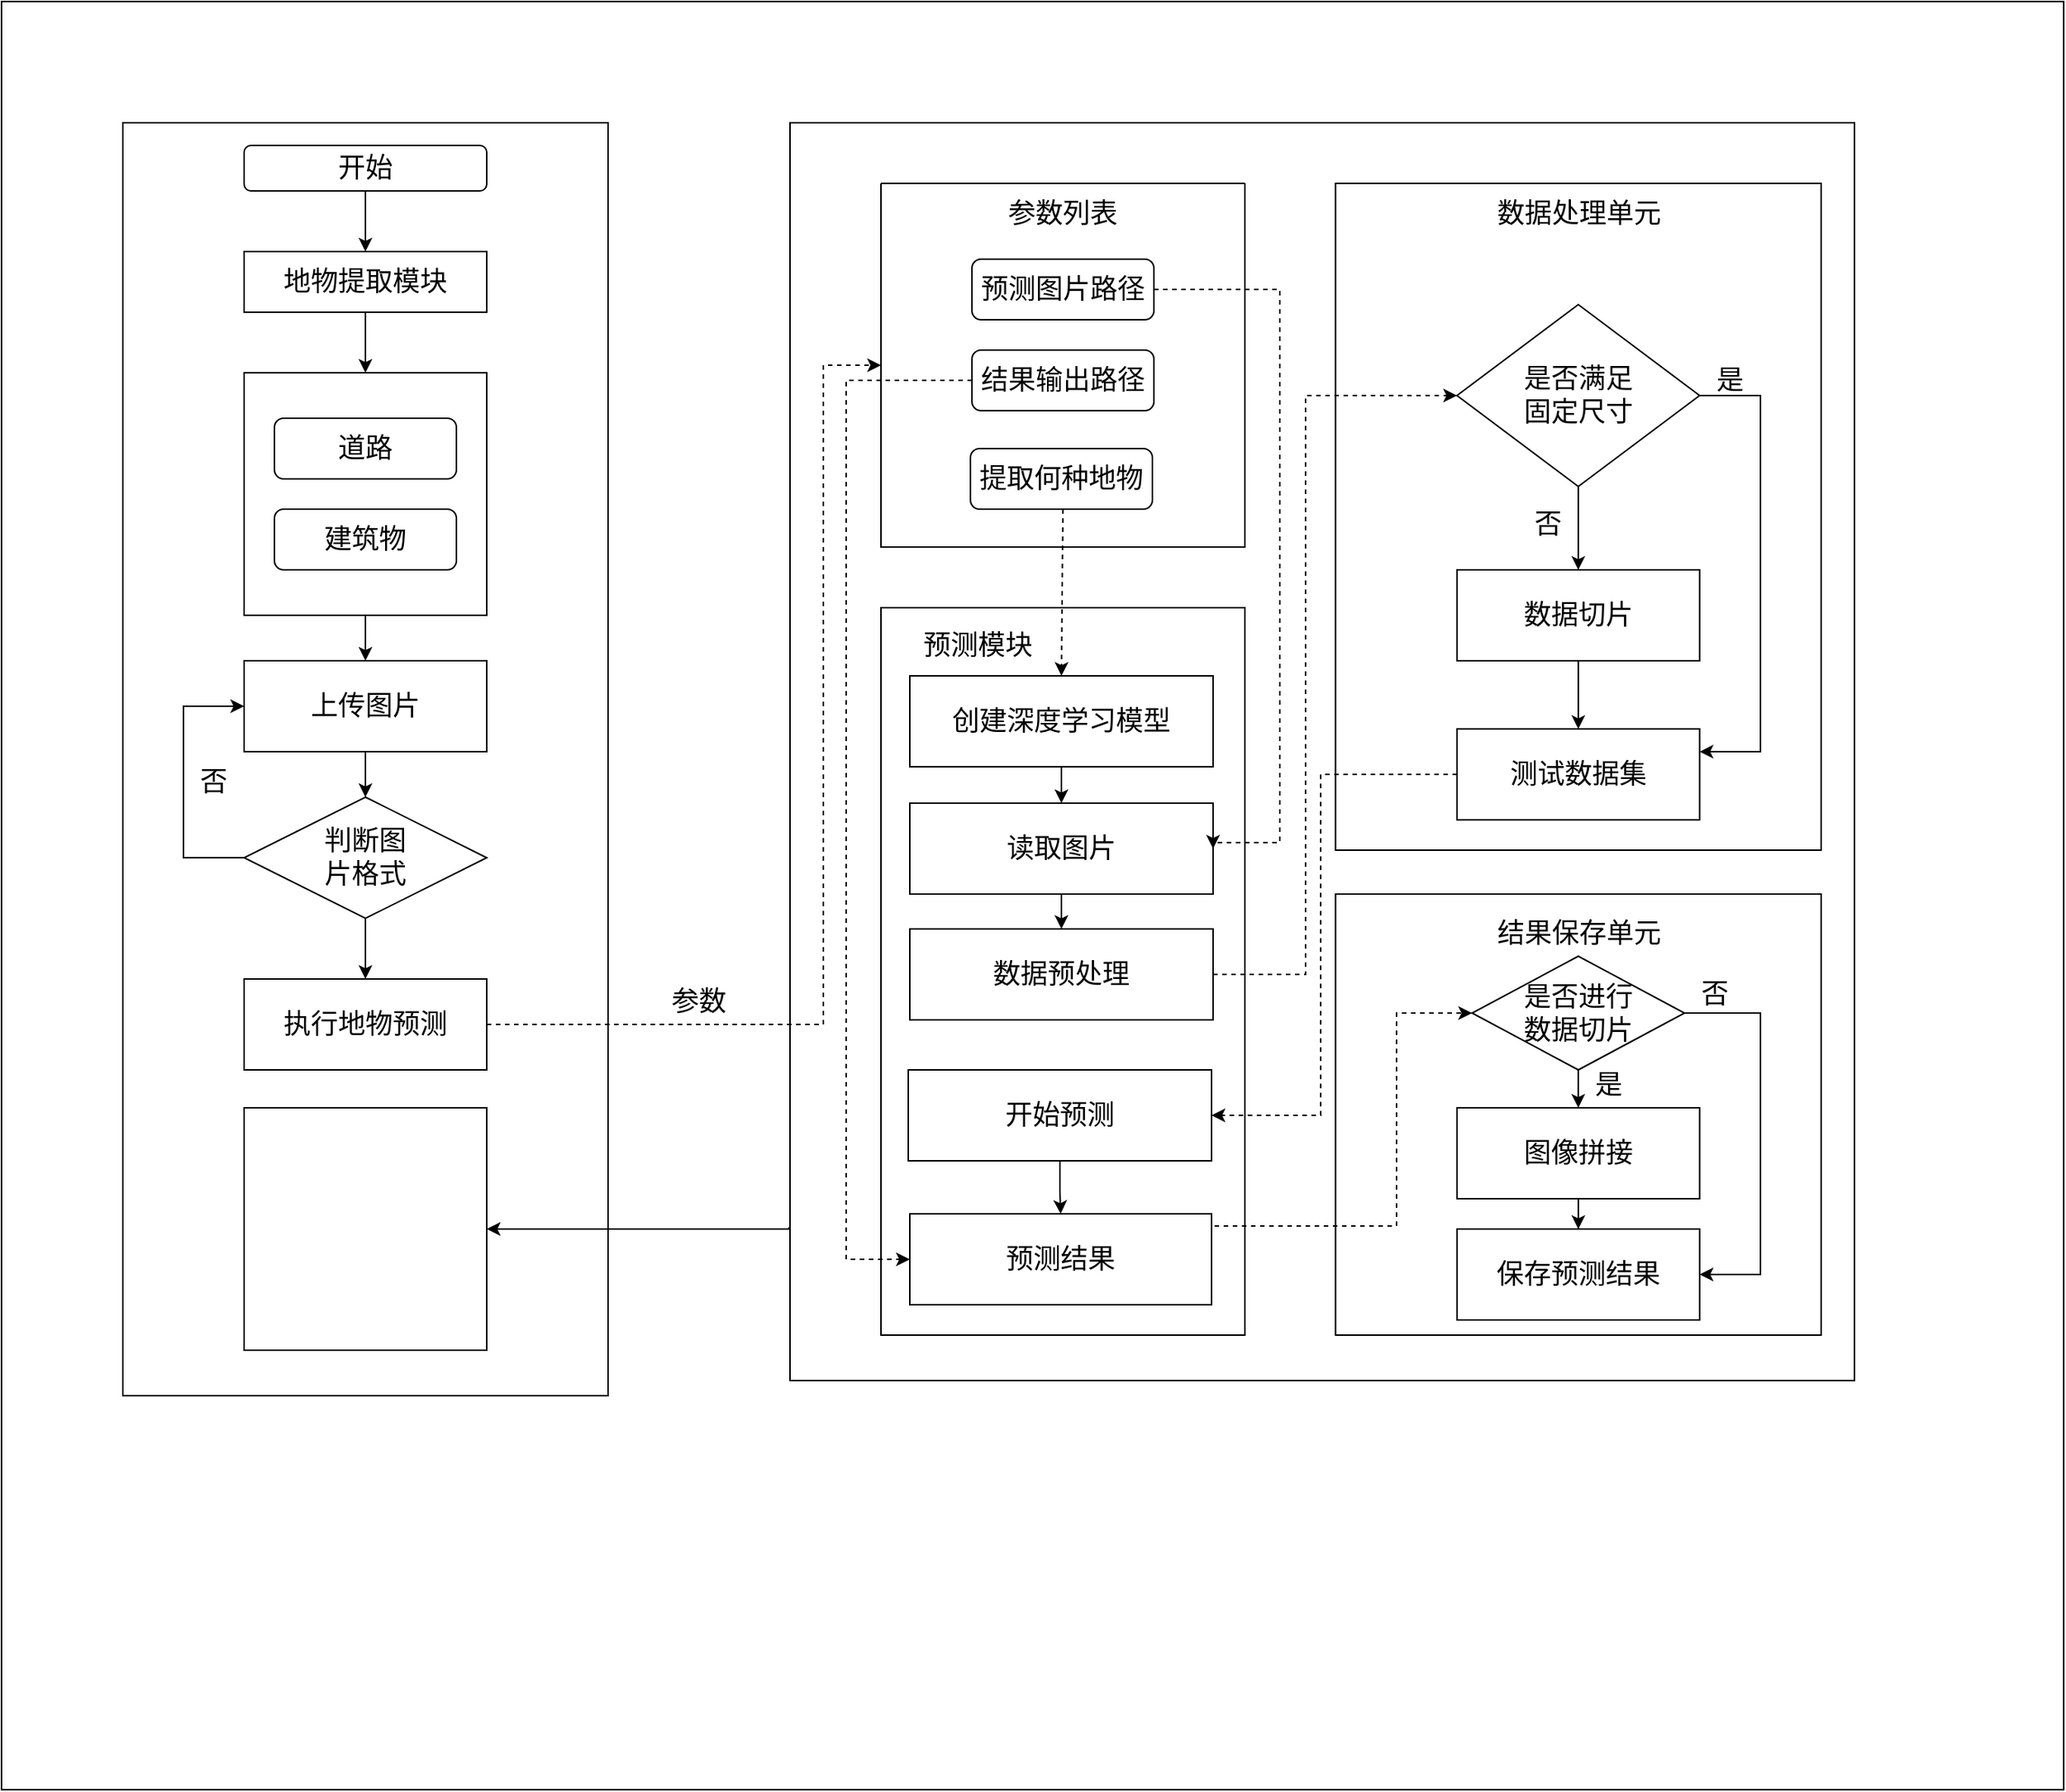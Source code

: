 <mxfile version="14.9.8" type="github">
  <diagram id="6-BAD-gwgn_3kW2ObFdZ" name="Page-1">
    <mxGraphModel dx="1730" dy="912" grid="1" gridSize="10" guides="1" tooltips="1" connect="1" arrows="1" fold="1" page="1" pageScale="1" pageWidth="827" pageHeight="1169" background="#FFFFFF" math="0" shadow="0">
      <root>
        <mxCell id="0" />
        <mxCell id="1" parent="0" />
        <mxCell id="iankHsI5JTnCmlIuYej3-14" value="" style="rounded=0;whiteSpace=wrap;html=1;strokeColor=#000000;fillColor=none;gradientColor=#ffffff;" vertex="1" parent="1">
          <mxGeometry x="879.76" y="589" width="320.25" height="291" as="geometry" />
        </mxCell>
        <mxCell id="iankHsI5JTnCmlIuYej3-1" value="" style="rounded=0;whiteSpace=wrap;html=1;strokeColor=#000000;fillColor=none;gradientColor=#ffffff;gradientDirection=north;" vertex="1" parent="1">
          <mxGeometry width="1360" height="1180" as="geometry" />
        </mxCell>
        <mxCell id="rNObOVmtCFIQCvwkpGzT-17" value="" style="rounded=0;whiteSpace=wrap;html=1;gradientColor=#ffffff;fillColor=none;" parent="1" vertex="1">
          <mxGeometry x="520" y="80" width="702" height="830" as="geometry" />
        </mxCell>
        <mxCell id="rNObOVmtCFIQCvwkpGzT-55" value="" style="rounded=0;whiteSpace=wrap;html=1;strokeColor=#000000;fillColor=none;gradientColor=#ffffff;" parent="1" vertex="1">
          <mxGeometry x="879.75" y="120" width="320.25" height="440" as="geometry" />
        </mxCell>
        <mxCell id="rNObOVmtCFIQCvwkpGzT-16" value="" style="rounded=0;whiteSpace=wrap;html=1;gradientColor=#ffffff;gradientDirection=north;fillColor=none;" parent="1" vertex="1">
          <mxGeometry x="80" y="80" width="320" height="840" as="geometry" />
        </mxCell>
        <mxCell id="rNObOVmtCFIQCvwkpGzT-3" value="" style="edgeStyle=none;rounded=0;orthogonalLoop=1;jettySize=auto;html=1;" parent="1" source="rNObOVmtCFIQCvwkpGzT-1" target="rNObOVmtCFIQCvwkpGzT-2" edge="1">
          <mxGeometry relative="1" as="geometry" />
        </mxCell>
        <mxCell id="rNObOVmtCFIQCvwkpGzT-1" value="&lt;font style=&quot;font-size: 18px&quot;&gt;开始&lt;/font&gt;" style="rounded=1;whiteSpace=wrap;html=1;" parent="1" vertex="1">
          <mxGeometry x="160" y="95" width="160" height="30" as="geometry" />
        </mxCell>
        <mxCell id="rNObOVmtCFIQCvwkpGzT-7" value="" style="edgeStyle=none;rounded=0;orthogonalLoop=1;jettySize=auto;html=1;entryX=0.5;entryY=0;entryDx=0;entryDy=0;" parent="1" source="rNObOVmtCFIQCvwkpGzT-2" target="rNObOVmtCFIQCvwkpGzT-4" edge="1">
          <mxGeometry relative="1" as="geometry" />
        </mxCell>
        <mxCell id="rNObOVmtCFIQCvwkpGzT-2" value="&lt;font style=&quot;font-size: 18px&quot;&gt;地物提取模块&lt;/font&gt;" style="rounded=0;whiteSpace=wrap;html=1;" parent="1" vertex="1">
          <mxGeometry x="160" y="165" width="160" height="40" as="geometry" />
        </mxCell>
        <mxCell id="rNObOVmtCFIQCvwkpGzT-9" value="" style="edgeStyle=none;rounded=0;orthogonalLoop=1;jettySize=auto;html=1;" parent="1" source="rNObOVmtCFIQCvwkpGzT-4" target="rNObOVmtCFIQCvwkpGzT-8" edge="1">
          <mxGeometry relative="1" as="geometry" />
        </mxCell>
        <mxCell id="rNObOVmtCFIQCvwkpGzT-4" value="" style="whiteSpace=wrap;html=1;aspect=fixed;" parent="1" vertex="1">
          <mxGeometry x="160" y="245" width="160" height="160" as="geometry" />
        </mxCell>
        <mxCell id="rNObOVmtCFIQCvwkpGzT-5" value="&lt;font style=&quot;font-size: 18px&quot;&gt;道路&lt;/font&gt;" style="rounded=1;whiteSpace=wrap;html=1;" parent="1" vertex="1">
          <mxGeometry x="180" y="275" width="120" height="40" as="geometry" />
        </mxCell>
        <mxCell id="rNObOVmtCFIQCvwkpGzT-6" value="&lt;font style=&quot;font-size: 18px&quot;&gt;建筑物&lt;/font&gt;" style="rounded=1;whiteSpace=wrap;html=1;" parent="1" vertex="1">
          <mxGeometry x="180" y="335" width="120" height="40" as="geometry" />
        </mxCell>
        <mxCell id="rNObOVmtCFIQCvwkpGzT-11" value="" style="edgeStyle=none;rounded=0;orthogonalLoop=1;jettySize=auto;html=1;" parent="1" source="rNObOVmtCFIQCvwkpGzT-8" target="rNObOVmtCFIQCvwkpGzT-10" edge="1">
          <mxGeometry relative="1" as="geometry" />
        </mxCell>
        <mxCell id="rNObOVmtCFIQCvwkpGzT-8" value="&lt;font style=&quot;font-size: 18px&quot;&gt;上传图片&lt;/font&gt;" style="whiteSpace=wrap;html=1;" parent="1" vertex="1">
          <mxGeometry x="160" y="435" width="160" height="60" as="geometry" />
        </mxCell>
        <mxCell id="rNObOVmtCFIQCvwkpGzT-12" style="edgeStyle=orthogonalEdgeStyle;rounded=0;orthogonalLoop=1;jettySize=auto;html=1;exitX=0;exitY=0.5;exitDx=0;exitDy=0;entryX=0;entryY=0.5;entryDx=0;entryDy=0;" parent="1" source="rNObOVmtCFIQCvwkpGzT-10" target="rNObOVmtCFIQCvwkpGzT-8" edge="1">
          <mxGeometry relative="1" as="geometry">
            <Array as="points">
              <mxPoint x="120" y="565" />
              <mxPoint x="120" y="465" />
            </Array>
          </mxGeometry>
        </mxCell>
        <mxCell id="rNObOVmtCFIQCvwkpGzT-15" value="" style="edgeStyle=orthogonalEdgeStyle;rounded=0;orthogonalLoop=1;jettySize=auto;html=1;" parent="1" source="rNObOVmtCFIQCvwkpGzT-10" target="rNObOVmtCFIQCvwkpGzT-14" edge="1">
          <mxGeometry relative="1" as="geometry" />
        </mxCell>
        <mxCell id="rNObOVmtCFIQCvwkpGzT-10" value="&lt;font style=&quot;font-size: 18px&quot;&gt;判断图&lt;br&gt;片格式&lt;/font&gt;" style="rhombus;whiteSpace=wrap;html=1;" parent="1" vertex="1">
          <mxGeometry x="160" y="525" width="160" height="80" as="geometry" />
        </mxCell>
        <mxCell id="rNObOVmtCFIQCvwkpGzT-13" value="&lt;font style=&quot;font-size: 18px&quot;&gt;否&lt;/font&gt;" style="text;html=1;strokeColor=none;fillColor=none;align=center;verticalAlign=middle;whiteSpace=wrap;rounded=0;" parent="1" vertex="1">
          <mxGeometry x="120" y="505" width="40" height="20" as="geometry" />
        </mxCell>
        <mxCell id="rNObOVmtCFIQCvwkpGzT-14" value="&lt;font style=&quot;font-size: 18px&quot;&gt;执行地物预测&lt;/font&gt;" style="whiteSpace=wrap;html=1;" parent="1" vertex="1">
          <mxGeometry x="160" y="645" width="160" height="60" as="geometry" />
        </mxCell>
        <mxCell id="rNObOVmtCFIQCvwkpGzT-19" value="" style="swimlane;startSize=0;gradientColor=#ffffff;" parent="1" vertex="1">
          <mxGeometry x="580" y="120" width="240" height="240" as="geometry">
            <mxRectangle x="520" y="95" width="50" height="40" as="alternateBounds" />
          </mxGeometry>
        </mxCell>
        <mxCell id="rNObOVmtCFIQCvwkpGzT-20" value="&lt;font style=&quot;font-size: 18px&quot;&gt;预测图片路径&lt;/font&gt;" style="rounded=1;whiteSpace=wrap;html=1;gradientColor=#ffffff;" parent="rNObOVmtCFIQCvwkpGzT-19" vertex="1">
          <mxGeometry x="60" y="50" width="120" height="40" as="geometry" />
        </mxCell>
        <mxCell id="rNObOVmtCFIQCvwkpGzT-21" value="&lt;font style=&quot;font-size: 18px&quot;&gt;结果输出路径&lt;/font&gt;" style="rounded=1;whiteSpace=wrap;html=1;gradientColor=#ffffff;" parent="rNObOVmtCFIQCvwkpGzT-19" vertex="1">
          <mxGeometry x="60" y="110" width="120" height="40" as="geometry" />
        </mxCell>
        <mxCell id="rNObOVmtCFIQCvwkpGzT-38" value="&lt;font style=&quot;font-size: 18px&quot;&gt;参数列表&lt;/font&gt;" style="text;html=1;strokeColor=none;align=center;verticalAlign=middle;whiteSpace=wrap;rounded=0;fillColor=#ffffff;" parent="rNObOVmtCFIQCvwkpGzT-19" vertex="1">
          <mxGeometry x="75" y="10" width="90" height="20" as="geometry" />
        </mxCell>
        <mxCell id="rNObOVmtCFIQCvwkpGzT-23" style="edgeStyle=orthogonalEdgeStyle;rounded=0;orthogonalLoop=1;jettySize=auto;html=1;entryX=0;entryY=0.5;entryDx=0;entryDy=0;dashed=1;" parent="1" target="rNObOVmtCFIQCvwkpGzT-19" edge="1">
          <mxGeometry relative="1" as="geometry">
            <mxPoint x="320" y="675" as="sourcePoint" />
            <mxPoint x="440" y="400" as="targetPoint" />
            <Array as="points">
              <mxPoint x="542" y="675" />
              <mxPoint x="542" y="240" />
            </Array>
          </mxGeometry>
        </mxCell>
        <mxCell id="rNObOVmtCFIQCvwkpGzT-24" value="&lt;font style=&quot;font-size: 18px&quot;&gt;参数&lt;/font&gt;" style="text;html=1;strokeColor=none;fillColor=none;align=center;verticalAlign=middle;whiteSpace=wrap;rounded=0;" parent="1" vertex="1">
          <mxGeometry x="440" y="650" width="40" height="20" as="geometry" />
        </mxCell>
        <mxCell id="rNObOVmtCFIQCvwkpGzT-39" value="" style="rounded=0;whiteSpace=wrap;html=1;strokeColor=#000000;fillColor=none;gradientColor=#ffffff;" parent="1" vertex="1">
          <mxGeometry x="580" y="400" width="240" height="480" as="geometry" />
        </mxCell>
        <mxCell id="rNObOVmtCFIQCvwkpGzT-22" value="&lt;span style=&quot;font-size: 18px&quot;&gt;提取何种地物&lt;/span&gt;" style="rounded=1;whiteSpace=wrap;html=1;gradientColor=#ffffff;" parent="1" vertex="1">
          <mxGeometry x="639" y="295" width="120" height="40" as="geometry" />
        </mxCell>
        <mxCell id="rNObOVmtCFIQCvwkpGzT-41" value="" style="edgeStyle=orthogonalEdgeStyle;rounded=0;orthogonalLoop=1;jettySize=auto;html=1;strokeColor=#000000;" parent="1" source="rNObOVmtCFIQCvwkpGzT-31" target="rNObOVmtCFIQCvwkpGzT-36" edge="1">
          <mxGeometry relative="1" as="geometry" />
        </mxCell>
        <mxCell id="rNObOVmtCFIQCvwkpGzT-31" value="&lt;font style=&quot;font-size: 18px&quot;&gt;创建深度学习模型&lt;/font&gt;" style="rounded=0;whiteSpace=wrap;html=1;fillColor=none;gradientColor=#ffffff;" parent="1" vertex="1">
          <mxGeometry x="599" y="445" width="200" height="60" as="geometry" />
        </mxCell>
        <mxCell id="rNObOVmtCFIQCvwkpGzT-32" value="" style="endArrow=classic;html=1;entryX=0.5;entryY=0;entryDx=0;entryDy=0;dashed=1;" parent="1" target="rNObOVmtCFIQCvwkpGzT-31" edge="1">
          <mxGeometry width="50" height="50" relative="1" as="geometry">
            <mxPoint x="700" y="335" as="sourcePoint" />
            <mxPoint x="699" y="395" as="targetPoint" />
          </mxGeometry>
        </mxCell>
        <mxCell id="rNObOVmtCFIQCvwkpGzT-48" value="" style="edgeStyle=orthogonalEdgeStyle;rounded=0;orthogonalLoop=1;jettySize=auto;html=1;strokeColor=#000000;" parent="1" source="rNObOVmtCFIQCvwkpGzT-36" target="rNObOVmtCFIQCvwkpGzT-47" edge="1">
          <mxGeometry relative="1" as="geometry" />
        </mxCell>
        <mxCell id="rNObOVmtCFIQCvwkpGzT-36" value="&lt;span style=&quot;font-size: 18px&quot;&gt;读取图片&lt;/span&gt;" style="rounded=0;whiteSpace=wrap;html=1;fillColor=none;gradientColor=#ffffff;" parent="1" vertex="1">
          <mxGeometry x="599" y="529" width="200" height="60" as="geometry" />
        </mxCell>
        <mxCell id="rNObOVmtCFIQCvwkpGzT-40" value="&lt;font style=&quot;font-size: 18px&quot;&gt;预测模块&lt;/font&gt;" style="text;html=1;strokeColor=none;align=center;verticalAlign=middle;whiteSpace=wrap;rounded=0;fillColor=#ffffff;" parent="1" vertex="1">
          <mxGeometry x="599" y="415" width="90" height="20" as="geometry" />
        </mxCell>
        <mxCell id="rNObOVmtCFIQCvwkpGzT-46" style="edgeStyle=orthogonalEdgeStyle;rounded=0;orthogonalLoop=1;jettySize=auto;html=1;entryX=1;entryY=0.5;entryDx=0;entryDy=0;dashed=1;exitX=1;exitY=0.5;exitDx=0;exitDy=0;" parent="1" source="rNObOVmtCFIQCvwkpGzT-20" target="rNObOVmtCFIQCvwkpGzT-36" edge="1">
          <mxGeometry relative="1" as="geometry">
            <mxPoint x="747" y="613" as="sourcePoint" />
            <mxPoint x="1007" y="178" as="targetPoint" />
            <Array as="points">
              <mxPoint x="843" y="190" />
              <mxPoint x="843" y="555" />
            </Array>
          </mxGeometry>
        </mxCell>
        <mxCell id="iankHsI5JTnCmlIuYej3-4" style="edgeStyle=orthogonalEdgeStyle;rounded=0;orthogonalLoop=1;jettySize=auto;html=1;exitX=1;exitY=0.5;exitDx=0;exitDy=0;entryX=0;entryY=0.5;entryDx=0;entryDy=0;strokeColor=#000000;dashed=1;" edge="1" parent="1" source="rNObOVmtCFIQCvwkpGzT-47" target="iankHsI5JTnCmlIuYej3-3">
          <mxGeometry relative="1" as="geometry">
            <Array as="points">
              <mxPoint x="860" y="642" />
              <mxPoint x="860" y="260" />
            </Array>
          </mxGeometry>
        </mxCell>
        <mxCell id="rNObOVmtCFIQCvwkpGzT-47" value="&lt;font style=&quot;font-size: 18px&quot;&gt;数据预处理&lt;/font&gt;" style="rounded=0;whiteSpace=wrap;html=1;fillColor=none;gradientColor=#ffffff;" parent="1" vertex="1">
          <mxGeometry x="599" y="612" width="200" height="60" as="geometry" />
        </mxCell>
        <mxCell id="rNObOVmtCFIQCvwkpGzT-53" value="" style="edgeStyle=orthogonalEdgeStyle;rounded=0;orthogonalLoop=1;jettySize=auto;html=1;strokeColor=#000000;" parent="1" source="rNObOVmtCFIQCvwkpGzT-49" target="rNObOVmtCFIQCvwkpGzT-52" edge="1">
          <mxGeometry relative="1" as="geometry" />
        </mxCell>
        <mxCell id="rNObOVmtCFIQCvwkpGzT-49" value="&lt;span style=&quot;font-size: 18px&quot;&gt;开始预测&lt;/span&gt;" style="rounded=0;whiteSpace=wrap;html=1;fillColor=none;gradientColor=#ffffff;" parent="1" vertex="1">
          <mxGeometry x="598" y="705" width="200" height="60" as="geometry" />
        </mxCell>
        <mxCell id="iankHsI5JTnCmlIuYej3-15" style="edgeStyle=orthogonalEdgeStyle;rounded=0;orthogonalLoop=1;jettySize=auto;html=1;exitX=1;exitY=0.5;exitDx=0;exitDy=0;entryX=0;entryY=0.5;entryDx=0;entryDy=0;dashed=1;strokeColor=#000000;" edge="1" parent="1" source="rNObOVmtCFIQCvwkpGzT-52" target="iankHsI5JTnCmlIuYej3-18">
          <mxGeometry relative="1" as="geometry">
            <Array as="points">
              <mxPoint x="920" y="808" />
              <mxPoint x="920" y="667" />
            </Array>
          </mxGeometry>
        </mxCell>
        <mxCell id="iankHsI5JTnCmlIuYej3-28" style="edgeStyle=orthogonalEdgeStyle;rounded=0;orthogonalLoop=1;jettySize=auto;html=1;exitX=-0.001;exitY=0.878;exitDx=0;exitDy=0;strokeColor=#000000;exitPerimeter=0;" edge="1" parent="1" source="rNObOVmtCFIQCvwkpGzT-17" target="iankHsI5JTnCmlIuYej3-27">
          <mxGeometry relative="1" as="geometry">
            <Array as="points">
              <mxPoint x="519" y="810" />
            </Array>
          </mxGeometry>
        </mxCell>
        <mxCell id="rNObOVmtCFIQCvwkpGzT-52" value="&lt;font style=&quot;font-size: 18px&quot;&gt;预测结果&lt;/font&gt;" style="whiteSpace=wrap;html=1;rounded=0;fillColor=none;gradientColor=#ffffff;" parent="1" vertex="1">
          <mxGeometry x="599" y="800" width="199" height="60" as="geometry" />
        </mxCell>
        <mxCell id="rNObOVmtCFIQCvwkpGzT-54" style="edgeStyle=orthogonalEdgeStyle;rounded=0;orthogonalLoop=1;jettySize=auto;html=1;entryX=0;entryY=0.5;entryDx=0;entryDy=0;dashed=1;exitX=0;exitY=0.5;exitDx=0;exitDy=0;" parent="1" source="rNObOVmtCFIQCvwkpGzT-21" target="rNObOVmtCFIQCvwkpGzT-52" edge="1">
          <mxGeometry relative="1" as="geometry">
            <mxPoint x="330" y="685.0" as="sourcePoint" />
            <mxPoint x="590" y="250" as="targetPoint" />
            <Array as="points">
              <mxPoint x="557" y="250" />
              <mxPoint x="557" y="830" />
            </Array>
          </mxGeometry>
        </mxCell>
        <mxCell id="rNObOVmtCFIQCvwkpGzT-56" value="&lt;font style=&quot;font-size: 18px&quot;&gt;数据处理单元&lt;/font&gt;" style="text;html=1;strokeColor=none;align=center;verticalAlign=middle;whiteSpace=wrap;rounded=0;fillColor=#ffffff;" parent="1" vertex="1">
          <mxGeometry x="982.63" y="130" width="114.5" height="20" as="geometry" />
        </mxCell>
        <mxCell id="iankHsI5JTnCmlIuYej3-6" value="" style="edgeStyle=orthogonalEdgeStyle;rounded=0;orthogonalLoop=1;jettySize=auto;html=1;strokeColor=#000000;exitX=0.5;exitY=1;exitDx=0;exitDy=0;" edge="1" parent="1" source="iankHsI5JTnCmlIuYej3-3" target="iankHsI5JTnCmlIuYej3-5">
          <mxGeometry relative="1" as="geometry">
            <mxPoint x="1039.833" y="340.003" as="sourcePoint" />
          </mxGeometry>
        </mxCell>
        <mxCell id="iankHsI5JTnCmlIuYej3-10" style="edgeStyle=orthogonalEdgeStyle;rounded=0;orthogonalLoop=1;jettySize=auto;html=1;exitX=1;exitY=0.5;exitDx=0;exitDy=0;entryX=1;entryY=0.25;entryDx=0;entryDy=0;strokeColor=#000000;" edge="1" parent="1" source="iankHsI5JTnCmlIuYej3-3" target="iankHsI5JTnCmlIuYej3-7">
          <mxGeometry relative="1" as="geometry">
            <Array as="points">
              <mxPoint x="1160" y="260" />
              <mxPoint x="1160" y="495" />
            </Array>
          </mxGeometry>
        </mxCell>
        <mxCell id="iankHsI5JTnCmlIuYej3-3" value="&lt;font style=&quot;font-size: 18px&quot;&gt;是否满足&lt;br&gt;固定尺寸&lt;/font&gt;" style="rhombus;whiteSpace=wrap;html=1;strokeColor=#000000;fillColor=none;gradientColor=#ffffff;gradientDirection=north;" vertex="1" parent="1">
          <mxGeometry x="959.87" y="200" width="160" height="120" as="geometry" />
        </mxCell>
        <mxCell id="iankHsI5JTnCmlIuYej3-8" value="" style="edgeStyle=orthogonalEdgeStyle;rounded=0;orthogonalLoop=1;jettySize=auto;html=1;strokeColor=#000000;" edge="1" parent="1" source="iankHsI5JTnCmlIuYej3-5" target="iankHsI5JTnCmlIuYej3-7">
          <mxGeometry relative="1" as="geometry" />
        </mxCell>
        <mxCell id="iankHsI5JTnCmlIuYej3-5" value="&lt;font style=&quot;font-size: 18px&quot;&gt;数据切片&lt;/font&gt;" style="whiteSpace=wrap;html=1;fillColor=none;gradientColor=#ffffff;gradientDirection=north;" vertex="1" parent="1">
          <mxGeometry x="959.88" y="375.03" width="160" height="60" as="geometry" />
        </mxCell>
        <mxCell id="iankHsI5JTnCmlIuYej3-12" style="edgeStyle=orthogonalEdgeStyle;rounded=0;orthogonalLoop=1;jettySize=auto;html=1;exitX=0;exitY=0.5;exitDx=0;exitDy=0;entryX=1;entryY=0.5;entryDx=0;entryDy=0;strokeColor=#000000;dashed=1;" edge="1" parent="1" source="iankHsI5JTnCmlIuYej3-7" target="rNObOVmtCFIQCvwkpGzT-49">
          <mxGeometry relative="1" as="geometry">
            <Array as="points">
              <mxPoint x="870" y="510" />
              <mxPoint x="870" y="735" />
            </Array>
          </mxGeometry>
        </mxCell>
        <mxCell id="iankHsI5JTnCmlIuYej3-7" value="&lt;font style=&quot;font-size: 18px&quot;&gt;测试数据集&lt;/font&gt;" style="whiteSpace=wrap;html=1;fillColor=none;gradientColor=#ffffff;gradientDirection=north;" vertex="1" parent="1">
          <mxGeometry x="959.87" y="480.03" width="160" height="60" as="geometry" />
        </mxCell>
        <mxCell id="iankHsI5JTnCmlIuYej3-9" value="&lt;font style=&quot;font-size: 18px&quot;&gt;否&lt;/font&gt;" style="text;html=1;strokeColor=none;fillColor=none;align=center;verticalAlign=middle;whiteSpace=wrap;rounded=0;" vertex="1" parent="1">
          <mxGeometry x="1000" y="335" width="40" height="20" as="geometry" />
        </mxCell>
        <mxCell id="iankHsI5JTnCmlIuYej3-11" value="&lt;font style=&quot;font-size: 18px&quot;&gt;是&lt;/font&gt;" style="text;html=1;strokeColor=none;fillColor=none;align=center;verticalAlign=middle;whiteSpace=wrap;rounded=0;" vertex="1" parent="1">
          <mxGeometry x="1119.88" y="240" width="40" height="20" as="geometry" />
        </mxCell>
        <mxCell id="iankHsI5JTnCmlIuYej3-13" style="edgeStyle=orthogonalEdgeStyle;rounded=0;orthogonalLoop=1;jettySize=auto;html=1;exitX=0.5;exitY=1;exitDx=0;exitDy=0;dashed=1;strokeColor=#000000;" edge="1" parent="1" source="rNObOVmtCFIQCvwkpGzT-17" target="rNObOVmtCFIQCvwkpGzT-17">
          <mxGeometry relative="1" as="geometry" />
        </mxCell>
        <mxCell id="iankHsI5JTnCmlIuYej3-17" value="&lt;font style=&quot;font-size: 18px&quot;&gt;结果保存单元&lt;/font&gt;" style="text;html=1;strokeColor=none;align=center;verticalAlign=middle;whiteSpace=wrap;rounded=0;fillColor=#ffffff;" vertex="1" parent="1">
          <mxGeometry x="982.62" y="605" width="114.5" height="20" as="geometry" />
        </mxCell>
        <mxCell id="iankHsI5JTnCmlIuYej3-21" value="" style="edgeStyle=orthogonalEdgeStyle;rounded=0;orthogonalLoop=1;jettySize=auto;html=1;strokeColor=#000000;" edge="1" parent="1" source="iankHsI5JTnCmlIuYej3-18" target="iankHsI5JTnCmlIuYej3-20">
          <mxGeometry relative="1" as="geometry" />
        </mxCell>
        <mxCell id="iankHsI5JTnCmlIuYej3-24" style="edgeStyle=orthogonalEdgeStyle;rounded=0;orthogonalLoop=1;jettySize=auto;html=1;exitX=1;exitY=0.5;exitDx=0;exitDy=0;entryX=1;entryY=0.5;entryDx=0;entryDy=0;strokeColor=#000000;" edge="1" parent="1" source="iankHsI5JTnCmlIuYej3-18" target="iankHsI5JTnCmlIuYej3-22">
          <mxGeometry relative="1" as="geometry">
            <Array as="points">
              <mxPoint x="1160" y="668" />
              <mxPoint x="1160" y="840" />
            </Array>
          </mxGeometry>
        </mxCell>
        <mxCell id="iankHsI5JTnCmlIuYej3-18" value="&lt;font style=&quot;font-size: 18px&quot;&gt;是否进行&lt;br&gt;数据切片&lt;/font&gt;" style="rhombus;whiteSpace=wrap;html=1;strokeColor=#000000;fillColor=none;gradientColor=#ffffff;gradientDirection=north;" vertex="1" parent="1">
          <mxGeometry x="969.81" y="630" width="140.13" height="75" as="geometry" />
        </mxCell>
        <mxCell id="iankHsI5JTnCmlIuYej3-23" value="" style="edgeStyle=orthogonalEdgeStyle;rounded=0;orthogonalLoop=1;jettySize=auto;html=1;strokeColor=#000000;" edge="1" parent="1" source="iankHsI5JTnCmlIuYej3-20" target="iankHsI5JTnCmlIuYej3-22">
          <mxGeometry relative="1" as="geometry" />
        </mxCell>
        <mxCell id="iankHsI5JTnCmlIuYej3-20" value="&lt;font style=&quot;font-size: 18px&quot;&gt;图像拼接&lt;/font&gt;" style="whiteSpace=wrap;html=1;fillColor=none;gradientColor=#ffffff;gradientDirection=north;" vertex="1" parent="1">
          <mxGeometry x="959.87" y="730" width="160" height="60" as="geometry" />
        </mxCell>
        <mxCell id="iankHsI5JTnCmlIuYej3-22" value="&lt;font style=&quot;font-size: 18px&quot;&gt;保存预测结果&lt;/font&gt;" style="whiteSpace=wrap;html=1;fillColor=none;gradientColor=#ffffff;gradientDirection=north;" vertex="1" parent="1">
          <mxGeometry x="959.89" y="810" width="160" height="60" as="geometry" />
        </mxCell>
        <mxCell id="iankHsI5JTnCmlIuYej3-25" value="&lt;font style=&quot;font-size: 18px&quot;&gt;否&lt;/font&gt;" style="text;html=1;strokeColor=none;fillColor=none;align=center;verticalAlign=middle;whiteSpace=wrap;rounded=0;" vertex="1" parent="1">
          <mxGeometry x="1109.94" y="645" width="40" height="20" as="geometry" />
        </mxCell>
        <mxCell id="iankHsI5JTnCmlIuYej3-26" value="&lt;font style=&quot;font-size: 18px&quot;&gt;是&lt;/font&gt;" style="text;html=1;strokeColor=none;fillColor=none;align=center;verticalAlign=middle;whiteSpace=wrap;rounded=0;" vertex="1" parent="1">
          <mxGeometry x="1040" y="705" width="40" height="20" as="geometry" />
        </mxCell>
        <mxCell id="iankHsI5JTnCmlIuYej3-27" value="" style="whiteSpace=wrap;html=1;aspect=fixed;" vertex="1" parent="1">
          <mxGeometry x="160" y="730" width="160" height="160" as="geometry" />
        </mxCell>
      </root>
    </mxGraphModel>
  </diagram>
</mxfile>
